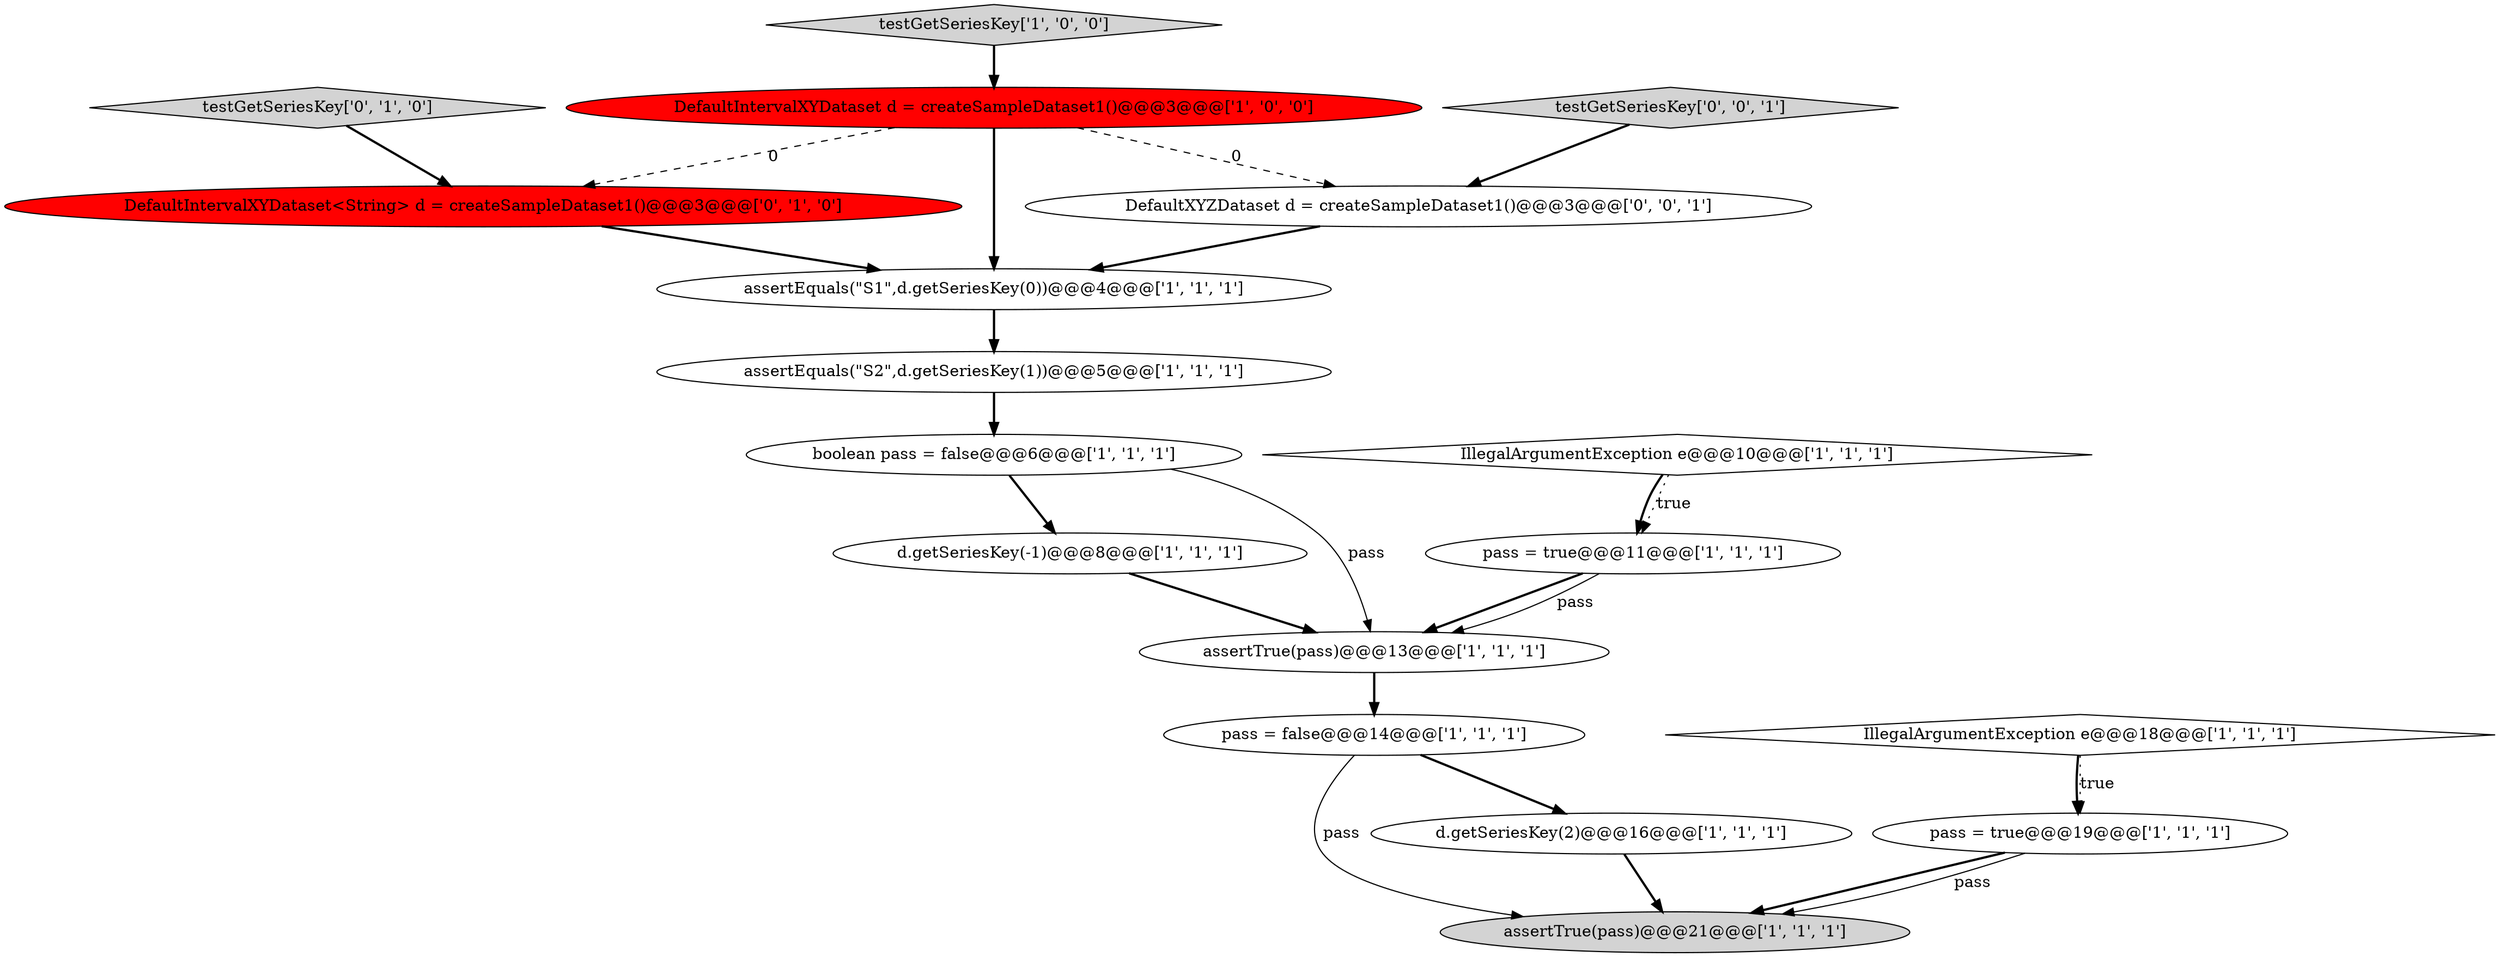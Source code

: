 digraph {
15 [style = filled, label = "testGetSeriesKey['0', '1', '0']", fillcolor = lightgray, shape = diamond image = "AAA0AAABBB2BBB"];
17 [style = filled, label = "testGetSeriesKey['0', '0', '1']", fillcolor = lightgray, shape = diamond image = "AAA0AAABBB3BBB"];
16 [style = filled, label = "DefaultXYZDataset d = createSampleDataset1()@@@3@@@['0', '0', '1']", fillcolor = white, shape = ellipse image = "AAA0AAABBB3BBB"];
12 [style = filled, label = "IllegalArgumentException e@@@18@@@['1', '1', '1']", fillcolor = white, shape = diamond image = "AAA0AAABBB1BBB"];
9 [style = filled, label = "d.getSeriesKey(-1)@@@8@@@['1', '1', '1']", fillcolor = white, shape = ellipse image = "AAA0AAABBB1BBB"];
14 [style = filled, label = "DefaultIntervalXYDataset<String> d = createSampleDataset1()@@@3@@@['0', '1', '0']", fillcolor = red, shape = ellipse image = "AAA1AAABBB2BBB"];
4 [style = filled, label = "DefaultIntervalXYDataset d = createSampleDataset1()@@@3@@@['1', '0', '0']", fillcolor = red, shape = ellipse image = "AAA1AAABBB1BBB"];
1 [style = filled, label = "boolean pass = false@@@6@@@['1', '1', '1']", fillcolor = white, shape = ellipse image = "AAA0AAABBB1BBB"];
8 [style = filled, label = "pass = false@@@14@@@['1', '1', '1']", fillcolor = white, shape = ellipse image = "AAA0AAABBB1BBB"];
7 [style = filled, label = "assertTrue(pass)@@@21@@@['1', '1', '1']", fillcolor = lightgray, shape = ellipse image = "AAA0AAABBB1BBB"];
2 [style = filled, label = "assertTrue(pass)@@@13@@@['1', '1', '1']", fillcolor = white, shape = ellipse image = "AAA0AAABBB1BBB"];
3 [style = filled, label = "pass = true@@@11@@@['1', '1', '1']", fillcolor = white, shape = ellipse image = "AAA0AAABBB1BBB"];
5 [style = filled, label = "pass = true@@@19@@@['1', '1', '1']", fillcolor = white, shape = ellipse image = "AAA0AAABBB1BBB"];
0 [style = filled, label = "testGetSeriesKey['1', '0', '0']", fillcolor = lightgray, shape = diamond image = "AAA0AAABBB1BBB"];
6 [style = filled, label = "d.getSeriesKey(2)@@@16@@@['1', '1', '1']", fillcolor = white, shape = ellipse image = "AAA0AAABBB1BBB"];
11 [style = filled, label = "IllegalArgumentException e@@@10@@@['1', '1', '1']", fillcolor = white, shape = diamond image = "AAA0AAABBB1BBB"];
13 [style = filled, label = "assertEquals(\"S2\",d.getSeriesKey(1))@@@5@@@['1', '1', '1']", fillcolor = white, shape = ellipse image = "AAA0AAABBB1BBB"];
10 [style = filled, label = "assertEquals(\"S1\",d.getSeriesKey(0))@@@4@@@['1', '1', '1']", fillcolor = white, shape = ellipse image = "AAA0AAABBB1BBB"];
4->10 [style = bold, label=""];
4->16 [style = dashed, label="0"];
12->5 [style = bold, label=""];
15->14 [style = bold, label=""];
9->2 [style = bold, label=""];
16->10 [style = bold, label=""];
14->10 [style = bold, label=""];
8->6 [style = bold, label=""];
8->7 [style = solid, label="pass"];
1->2 [style = solid, label="pass"];
13->1 [style = bold, label=""];
1->9 [style = bold, label=""];
3->2 [style = bold, label=""];
10->13 [style = bold, label=""];
11->3 [style = bold, label=""];
0->4 [style = bold, label=""];
12->5 [style = dotted, label="true"];
3->2 [style = solid, label="pass"];
5->7 [style = bold, label=""];
4->14 [style = dashed, label="0"];
6->7 [style = bold, label=""];
11->3 [style = dotted, label="true"];
17->16 [style = bold, label=""];
2->8 [style = bold, label=""];
5->7 [style = solid, label="pass"];
}
